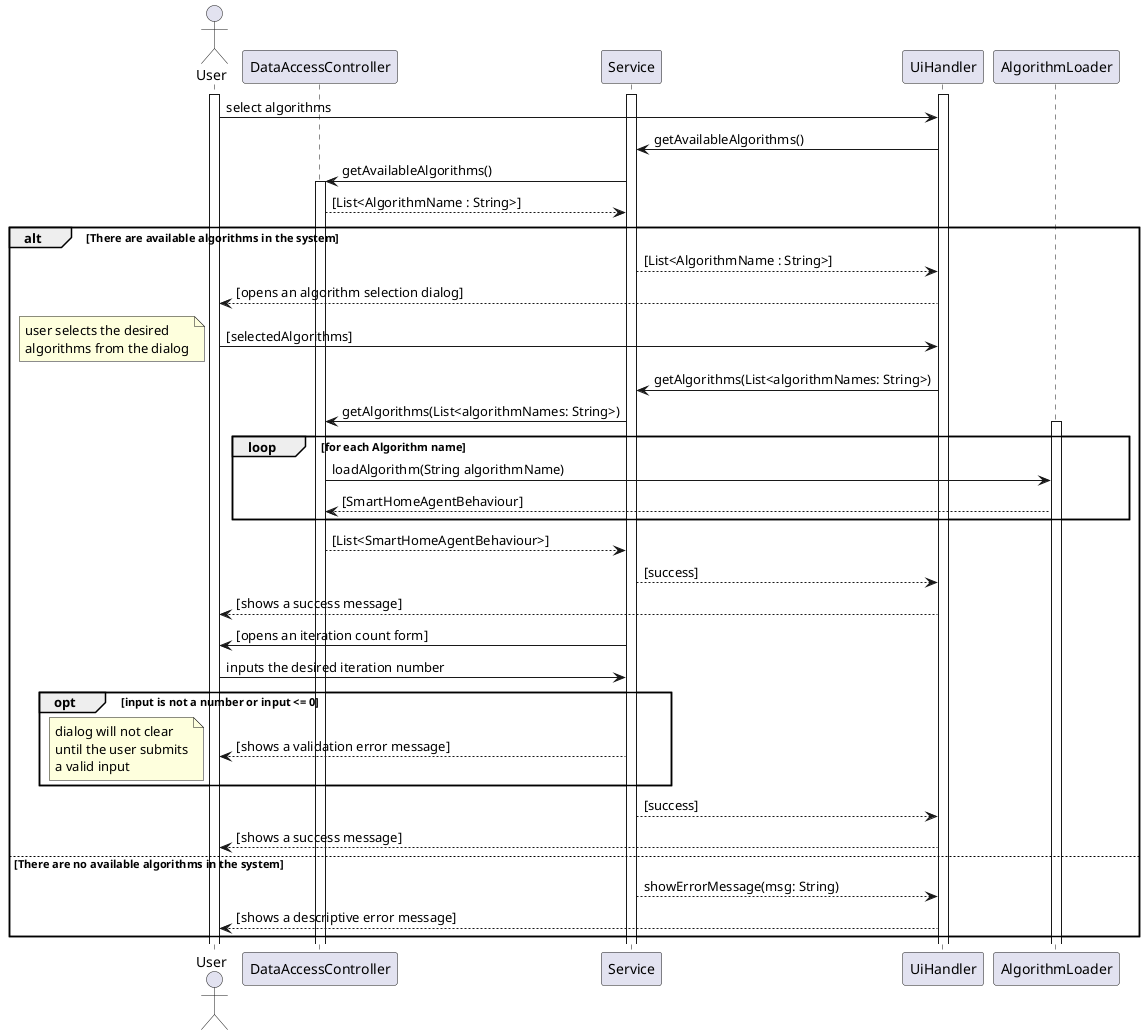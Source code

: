 @startuml
actor User as u
participant DataAccessController as DAC

activate u
activate Service
activate UiHandler

u -> UiHandler : select algorithms
UiHandler -> Service : getAvailableAlgorithms()
Service -> DAC : getAvailableAlgorithms()

activate DAC
DAC --> Service : [List<AlgorithmName : String>]

alt There are available algorithms in the system

    Service --> UiHandler : [List<AlgorithmName : String>]
    UiHandler --> u : [opens an algorithm selection dialog]
    u -> UiHandler : [selectedAlgorithms]
    note left
        user selects the desired
        algorithms from the dialog
    end note

    UiHandler -> Service : getAlgorithms(List<algorithmNames: String>)

    Service -> DAC : getAlgorithms(List<algorithmNames: String>)

    loop for each Algorithm name
        activate AlgorithmLoader
        DAC -> AlgorithmLoader : loadAlgorithm(String algorithmName)
        AlgorithmLoader --> DAC : [SmartHomeAgentBehaviour]
    end

    DAC --> Service : [List<SmartHomeAgentBehaviour>]
    Service --> UiHandler : [success]
    UiHandler --> u : [shows a success message]
    Service -> u : [opens an iteration count form]
    u -> Service : inputs the desired iteration number
    opt input is not a number or input <= 0
        Service --> u : [shows a validation error message]
        note left
            dialog will not clear
            until the user submits
            a valid input
        end note
    end
    Service --> UiHandler : [success]
    UiHandler --> u : [shows a success message]

else There are no available algorithms in the system
    Service --> UiHandler : showErrorMessage(msg: String)
    UiHandler --> u : [shows a descriptive error message]
end
@enduml
